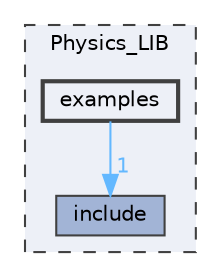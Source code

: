 digraph "D:/FCAI/GP/Codes/LIB/Physics_LIB/examples"
{
 // LATEX_PDF_SIZE
  bgcolor="transparent";
  edge [fontname=Helvetica,fontsize=10,labelfontname=Helvetica,labelfontsize=10];
  node [fontname=Helvetica,fontsize=10,shape=box,height=0.2,width=0.4];
  compound=true
  subgraph clusterdir_1cb414fe04fab01e4a0bd3cda6e73191 {
    graph [ bgcolor="#edf0f7", pencolor="grey25", label="Physics_LIB", fontname=Helvetica,fontsize=10 style="filled,dashed", URL="dir_1cb414fe04fab01e4a0bd3cda6e73191.html",tooltip=""]
  dir_ad3eeb50dce147622cb6a7ec623059c1 [label="include", fillcolor="#a2b4d6", color="grey25", style="filled", URL="dir_ad3eeb50dce147622cb6a7ec623059c1.html",tooltip=""];
  dir_4f82b9d9fbe26ea44c5ecfdae64dfa7a [label="examples", fillcolor="#edf0f7", color="grey25", style="filled,bold", URL="dir_4f82b9d9fbe26ea44c5ecfdae64dfa7a.html",tooltip=""];
  }
  dir_4f82b9d9fbe26ea44c5ecfdae64dfa7a->dir_ad3eeb50dce147622cb6a7ec623059c1 [headlabel="1", labeldistance=1.5 headhref="dir_000000_000001.html" color="steelblue1" fontcolor="steelblue1"];
}
